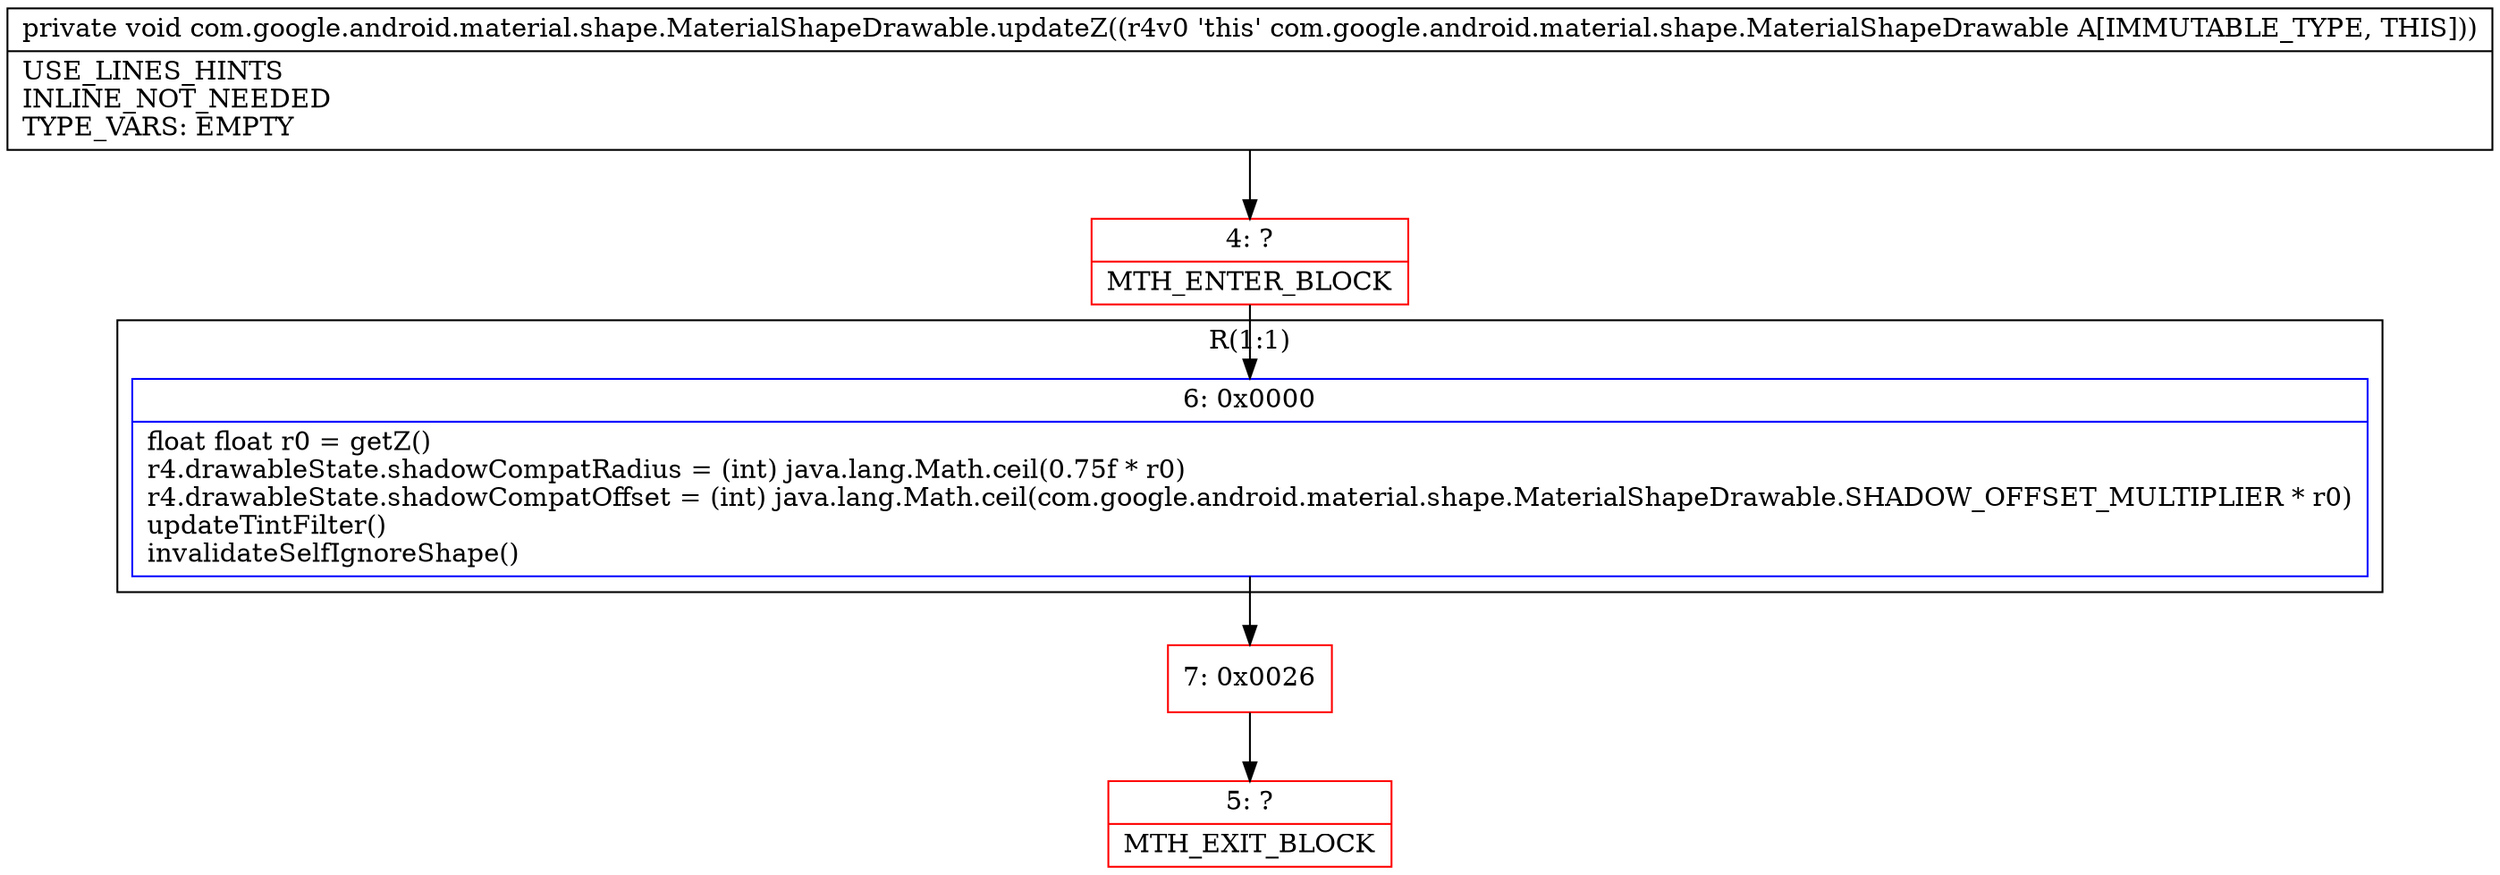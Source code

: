 digraph "CFG forcom.google.android.material.shape.MaterialShapeDrawable.updateZ()V" {
subgraph cluster_Region_1624841646 {
label = "R(1:1)";
node [shape=record,color=blue];
Node_6 [shape=record,label="{6\:\ 0x0000|float float r0 = getZ()\lr4.drawableState.shadowCompatRadius = (int) java.lang.Math.ceil(0.75f * r0)\lr4.drawableState.shadowCompatOffset = (int) java.lang.Math.ceil(com.google.android.material.shape.MaterialShapeDrawable.SHADOW_OFFSET_MULTIPLIER * r0)\lupdateTintFilter()\linvalidateSelfIgnoreShape()\l}"];
}
Node_4 [shape=record,color=red,label="{4\:\ ?|MTH_ENTER_BLOCK\l}"];
Node_7 [shape=record,color=red,label="{7\:\ 0x0026}"];
Node_5 [shape=record,color=red,label="{5\:\ ?|MTH_EXIT_BLOCK\l}"];
MethodNode[shape=record,label="{private void com.google.android.material.shape.MaterialShapeDrawable.updateZ((r4v0 'this' com.google.android.material.shape.MaterialShapeDrawable A[IMMUTABLE_TYPE, THIS]))  | USE_LINES_HINTS\lINLINE_NOT_NEEDED\lTYPE_VARS: EMPTY\l}"];
MethodNode -> Node_4;Node_6 -> Node_7;
Node_4 -> Node_6;
Node_7 -> Node_5;
}

